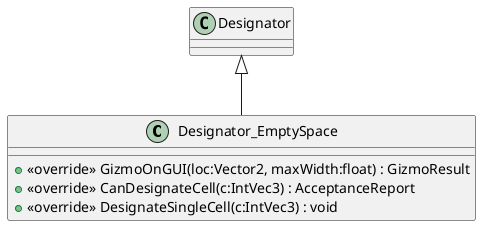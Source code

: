 @startuml
class Designator_EmptySpace {
    + <<override>> GizmoOnGUI(loc:Vector2, maxWidth:float) : GizmoResult
    + <<override>> CanDesignateCell(c:IntVec3) : AcceptanceReport
    + <<override>> DesignateSingleCell(c:IntVec3) : void
}
Designator <|-- Designator_EmptySpace
@enduml
